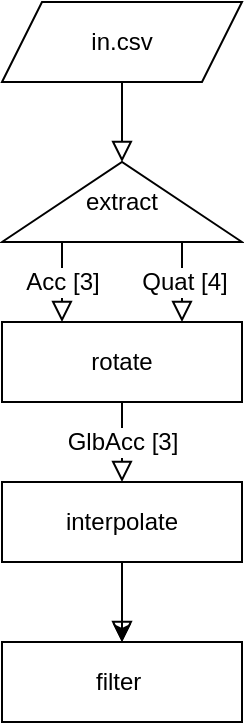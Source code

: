 <mxfile version="17.2.4" type="github">
  <diagram id="C5RBs43oDa-KdzZeNtuy" name="Page-1">
    <mxGraphModel dx="786" dy="579" grid="1" gridSize="10" guides="1" tooltips="1" connect="1" arrows="1" fold="1" page="1" pageScale="1" pageWidth="827" pageHeight="1169" math="0" shadow="0">
      <root>
        <mxCell id="WIyWlLk6GJQsqaUBKTNV-0" />
        <mxCell id="WIyWlLk6GJQsqaUBKTNV-1" parent="WIyWlLk6GJQsqaUBKTNV-0" />
        <mxCell id="WIyWlLk6GJQsqaUBKTNV-2" value="Acc [3]" style="rounded=0;html=1;jettySize=auto;orthogonalLoop=1;fontSize=12;endArrow=block;endFill=0;endSize=8;strokeWidth=1;shadow=0;labelBackgroundColor=default;edgeStyle=orthogonalEdgeStyle;exitX=0;exitY=0.25;exitDx=0;exitDy=0;entryX=0.25;entryY=0;entryDx=0;entryDy=0;" parent="WIyWlLk6GJQsqaUBKTNV-1" source="1ziSc8JjKAgWgZRkjLOo-1" target="TaxYCBOCnqEkSOiOwnqh-9" edge="1">
          <mxGeometry relative="1" as="geometry">
            <mxPoint x="450" y="110" as="sourcePoint" />
            <mxPoint x="280" y="220" as="targetPoint" />
            <Array as="points" />
          </mxGeometry>
        </mxCell>
        <mxCell id="TaxYCBOCnqEkSOiOwnqh-1" value="Quat [4]" style="edgeStyle=orthogonalEdgeStyle;rounded=0;orthogonalLoop=1;jettySize=auto;html=1;exitX=0;exitY=0.75;exitDx=0;exitDy=0;labelBackgroundColor=default;endArrow=block;endFill=0;endSize=8;strokeWidth=1;shadow=0;fontSize=12;" parent="WIyWlLk6GJQsqaUBKTNV-1" source="1ziSc8JjKAgWgZRkjLOo-1" edge="1">
          <mxGeometry relative="1" as="geometry">
            <mxPoint x="370" y="240" as="targetPoint" />
          </mxGeometry>
        </mxCell>
        <mxCell id="1ziSc8JjKAgWgZRkjLOo-0" value="in.csv" style="shape=parallelogram;perimeter=parallelogramPerimeter;whiteSpace=wrap;html=1;fixedSize=1;fontSize=12;" parent="WIyWlLk6GJQsqaUBKTNV-1" vertex="1">
          <mxGeometry x="280" y="80" width="120" height="40" as="geometry" />
        </mxCell>
        <mxCell id="1ziSc8JjKAgWgZRkjLOo-1" value="extract" style="triangle;whiteSpace=wrap;html=1;rotation=0;horizontal=1;verticalAlign=middle;direction=north;fontSize=12;" parent="WIyWlLk6GJQsqaUBKTNV-1" vertex="1">
          <mxGeometry x="280" y="160" width="120" height="40" as="geometry" />
        </mxCell>
        <mxCell id="TaxYCBOCnqEkSOiOwnqh-7" value="" style="endArrow=block;html=1;rounded=0;shadow=0;labelBackgroundColor=default;fontFamily=Helvetica;fontSize=12;fontColor=default;endSize=8;strokeColor=default;strokeWidth=1;shape=connector;endFill=0;" parent="WIyWlLk6GJQsqaUBKTNV-1" source="1ziSc8JjKAgWgZRkjLOo-0" target="1ziSc8JjKAgWgZRkjLOo-1" edge="1">
          <mxGeometry width="50" height="50" relative="1" as="geometry">
            <mxPoint x="390" y="200" as="sourcePoint" />
            <mxPoint x="440" y="150" as="targetPoint" />
          </mxGeometry>
        </mxCell>
        <mxCell id="TaxYCBOCnqEkSOiOwnqh-9" value="rotate" style="whiteSpace=wrap;html=1;fontFamily=Helvetica;fontSize=12;fontColor=default;" parent="WIyWlLk6GJQsqaUBKTNV-1" vertex="1">
          <mxGeometry x="280" y="240" width="120" height="40" as="geometry" />
        </mxCell>
        <mxCell id="TaxYCBOCnqEkSOiOwnqh-10" value="GlbAcc [3]" style="endArrow=block;html=1;rounded=0;shadow=0;labelBackgroundColor=default;fontFamily=Helvetica;fontSize=12;fontColor=default;endSize=8;strokeColor=default;strokeWidth=1;shape=connector;endFill=0;entryX=0.5;entryY=0;entryDx=0;entryDy=0;" parent="WIyWlLk6GJQsqaUBKTNV-1" source="TaxYCBOCnqEkSOiOwnqh-9" target="TaxYCBOCnqEkSOiOwnqh-11" edge="1">
          <mxGeometry width="50" height="50" relative="1" as="geometry">
            <mxPoint x="430" y="310" as="sourcePoint" />
            <mxPoint x="440" y="310" as="targetPoint" />
          </mxGeometry>
        </mxCell>
        <mxCell id="xzDUrT5w21DEfDvtfl02-4" value="" style="edgeStyle=orthogonalEdgeStyle;rounded=0;orthogonalLoop=1;jettySize=auto;html=1;fontSize=12;" edge="1" parent="WIyWlLk6GJQsqaUBKTNV-1" source="TaxYCBOCnqEkSOiOwnqh-11" target="xzDUrT5w21DEfDvtfl02-3">
          <mxGeometry relative="1" as="geometry" />
        </mxCell>
        <mxCell id="TaxYCBOCnqEkSOiOwnqh-11" value="interpolate" style="rounded=0;whiteSpace=wrap;html=1;fontFamily=Helvetica;fontSize=12;fontColor=default;" parent="WIyWlLk6GJQsqaUBKTNV-1" vertex="1">
          <mxGeometry x="280" y="320" width="120" height="40" as="geometry" />
        </mxCell>
        <mxCell id="xzDUrT5w21DEfDvtfl02-2" value="" style="endArrow=block;html=1;rounded=0;fontSize=12;shadow=0;endSize=8;strokeWidth=1;endFill=0;" edge="1" parent="WIyWlLk6GJQsqaUBKTNV-1" source="TaxYCBOCnqEkSOiOwnqh-11" target="xzDUrT5w21DEfDvtfl02-3">
          <mxGeometry width="50" height="50" relative="1" as="geometry">
            <mxPoint x="380" y="320" as="sourcePoint" />
            <mxPoint x="340" y="400" as="targetPoint" />
          </mxGeometry>
        </mxCell>
        <mxCell id="xzDUrT5w21DEfDvtfl02-3" value="filter&amp;nbsp;" style="whiteSpace=wrap;html=1;fontSize=12;" vertex="1" parent="WIyWlLk6GJQsqaUBKTNV-1">
          <mxGeometry x="280" y="400" width="120" height="40" as="geometry" />
        </mxCell>
      </root>
    </mxGraphModel>
  </diagram>
</mxfile>
